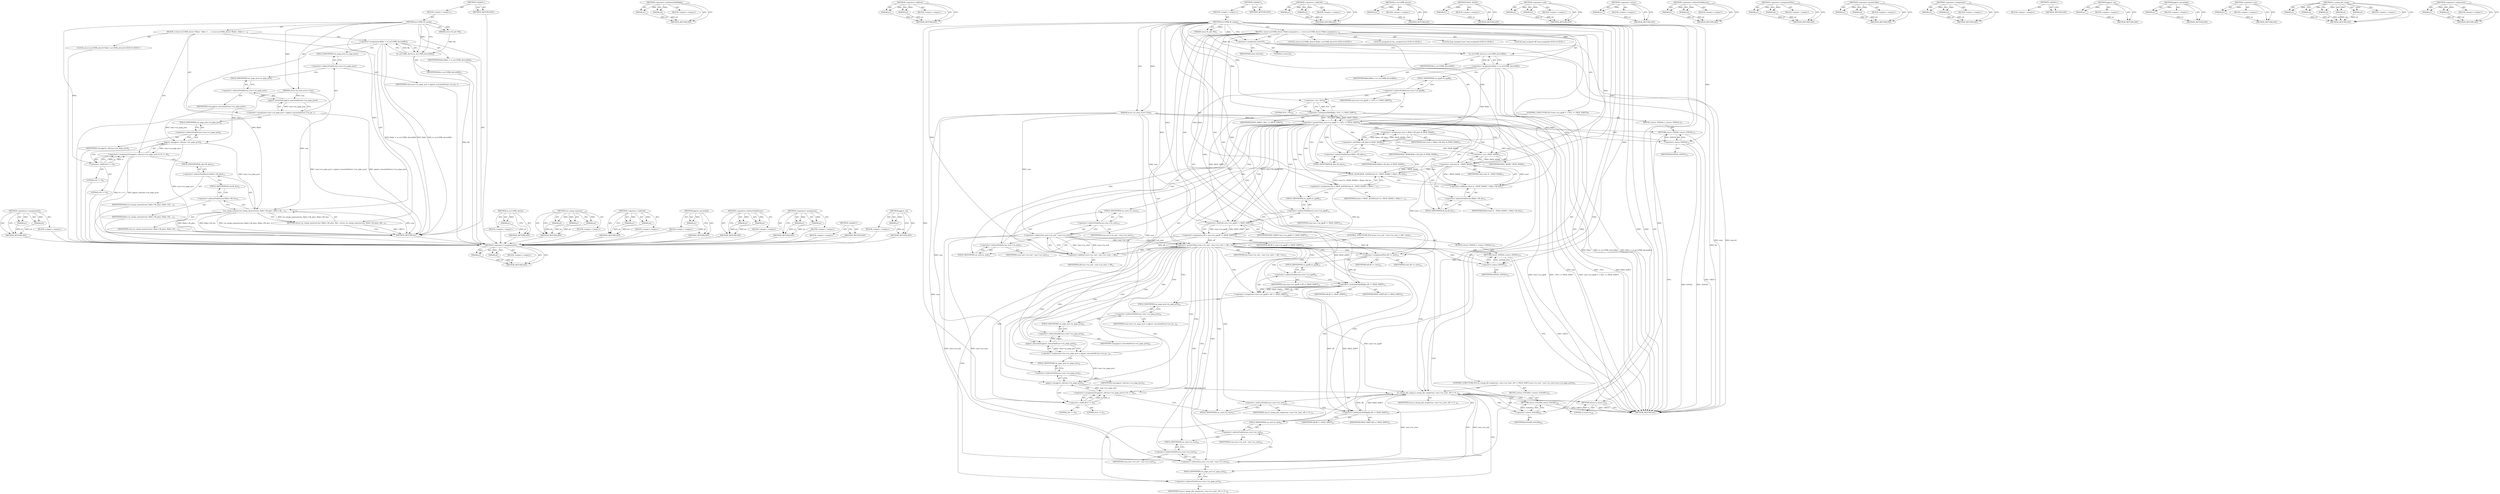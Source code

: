 digraph "pgprot_val" {
vulnerable_222 [label=<(METHOD,&lt;operators&gt;.assignmentOr)>];
vulnerable_223 [label=<(PARAM,p1)>];
vulnerable_224 [label=<(PARAM,p2)>];
vulnerable_225 [label=<(BLOCK,&lt;empty&gt;,&lt;empty&gt;)>];
vulnerable_226 [label=<(METHOD_RETURN,ANY)>];
vulnerable_176 [label=<(METHOD,&lt;operator&gt;.arithmeticShiftRight)>];
vulnerable_177 [label=<(PARAM,p1)>];
vulnerable_178 [label=<(PARAM,p2)>];
vulnerable_179 [label=<(BLOCK,&lt;empty&gt;,&lt;empty&gt;)>];
vulnerable_180 [label=<(METHOD_RETURN,ANY)>];
vulnerable_198 [label=<(METHOD,&lt;operator&gt;.addition)>];
vulnerable_199 [label=<(PARAM,p1)>];
vulnerable_200 [label=<(PARAM,p2)>];
vulnerable_201 [label=<(BLOCK,&lt;empty&gt;,&lt;empty&gt;)>];
vulnerable_202 [label=<(METHOD_RETURN,ANY)>];
vulnerable_6 [label=<(METHOD,&lt;global&gt;)<SUB>1</SUB>>];
vulnerable_7 [label=<(BLOCK,&lt;empty&gt;,&lt;empty&gt;)<SUB>1</SUB>>];
vulnerable_8 [label=<(METHOD,au1100fb_fb_mmap)<SUB>1</SUB>>];
vulnerable_9 [label=<(PARAM,struct fb_info *fbi)<SUB>1</SUB>>];
vulnerable_10 [label=<(PARAM,struct vm_area_struct *vma)<SUB>1</SUB>>];
vulnerable_11 [label=<(BLOCK,{
 	struct au1100fb_device *fbdev;
	unsigned in...,{
 	struct au1100fb_device *fbdev;
	unsigned in...)<SUB>2</SUB>>];
vulnerable_12 [label="<(LOCAL,struct au1100fb_device* fbdev: au1100fb_device*)<SUB>3</SUB>>"];
vulnerable_13 [label="<(LOCAL,unsigned int len: unsigned int)<SUB>4</SUB>>"];
vulnerable_14 [label="<(LOCAL,long unsigned start: long unsigned)<SUB>5</SUB>>"];
vulnerable_15 [label="<(LOCAL,long unsigned off: long unsigned)<SUB>5</SUB>>"];
vulnerable_16 [label=<(&lt;operator&gt;.assignment,start=0)<SUB>5</SUB>>];
vulnerable_17 [label=<(IDENTIFIER,start,start=0)<SUB>5</SUB>>];
vulnerable_18 [label=<(LITERAL,0,start=0)<SUB>5</SUB>>];
vulnerable_19 [label=<(&lt;operator&gt;.assignment,fbdev = to_au1100fb_device(fbi))<SUB>7</SUB>>];
vulnerable_20 [label=<(IDENTIFIER,fbdev,fbdev = to_au1100fb_device(fbi))<SUB>7</SUB>>];
vulnerable_21 [label=<(to_au1100fb_device,to_au1100fb_device(fbi))<SUB>7</SUB>>];
vulnerable_22 [label=<(IDENTIFIER,fbi,to_au1100fb_device(fbi))<SUB>7</SUB>>];
vulnerable_23 [label=<(CONTROL_STRUCTURE,IF,if (vma-&gt;vm_pgoff &gt; (~0UL &gt;&gt; PAGE_SHIFT)))<SUB>9</SUB>>];
vulnerable_24 [label=<(&lt;operator&gt;.greaterThan,vma-&gt;vm_pgoff &gt; (~0UL &gt;&gt; PAGE_SHIFT))<SUB>9</SUB>>];
vulnerable_25 [label=<(&lt;operator&gt;.indirectFieldAccess,vma-&gt;vm_pgoff)<SUB>9</SUB>>];
vulnerable_26 [label=<(IDENTIFIER,vma,vma-&gt;vm_pgoff &gt; (~0UL &gt;&gt; PAGE_SHIFT))<SUB>9</SUB>>];
vulnerable_27 [label=<(FIELD_IDENTIFIER,vm_pgoff,vm_pgoff)<SUB>9</SUB>>];
vulnerable_28 [label=<(&lt;operator&gt;.arithmeticShiftRight,~0UL &gt;&gt; PAGE_SHIFT)<SUB>9</SUB>>];
vulnerable_29 [label=<(&lt;operator&gt;.not,~0UL)<SUB>9</SUB>>];
vulnerable_30 [label=<(LITERAL,0UL,~0UL)<SUB>9</SUB>>];
vulnerable_31 [label=<(IDENTIFIER,PAGE_SHIFT,~0UL &gt;&gt; PAGE_SHIFT)<SUB>9</SUB>>];
vulnerable_32 [label=<(BLOCK,{
		return -EINVAL;
	},{
		return -EINVAL;
	})<SUB>9</SUB>>];
vulnerable_33 [label=<(RETURN,return -EINVAL;,return -EINVAL;)<SUB>10</SUB>>];
vulnerable_34 [label=<(&lt;operator&gt;.minus,-EINVAL)<SUB>10</SUB>>];
vulnerable_35 [label=<(IDENTIFIER,EINVAL,-EINVAL)<SUB>10</SUB>>];
vulnerable_36 [label=<(&lt;operator&gt;.assignment,start = fbdev-&gt;fb_phys &amp; PAGE_MASK)<SUB>12</SUB>>];
vulnerable_37 [label=<(IDENTIFIER,start,start = fbdev-&gt;fb_phys &amp; PAGE_MASK)<SUB>12</SUB>>];
vulnerable_38 [label=<(&lt;operator&gt;.and,fbdev-&gt;fb_phys &amp; PAGE_MASK)<SUB>12</SUB>>];
vulnerable_39 [label=<(&lt;operator&gt;.indirectFieldAccess,fbdev-&gt;fb_phys)<SUB>12</SUB>>];
vulnerable_40 [label=<(IDENTIFIER,fbdev,fbdev-&gt;fb_phys &amp; PAGE_MASK)<SUB>12</SUB>>];
vulnerable_41 [label=<(FIELD_IDENTIFIER,fb_phys,fb_phys)<SUB>12</SUB>>];
vulnerable_42 [label=<(IDENTIFIER,PAGE_MASK,fbdev-&gt;fb_phys &amp; PAGE_MASK)<SUB>12</SUB>>];
vulnerable_43 [label=<(&lt;operator&gt;.assignment,len = PAGE_ALIGN((start &amp; ~PAGE_MASK) + fbdev-&gt;...)<SUB>13</SUB>>];
vulnerable_44 [label=<(IDENTIFIER,len,len = PAGE_ALIGN((start &amp; ~PAGE_MASK) + fbdev-&gt;...)<SUB>13</SUB>>];
vulnerable_45 [label=<(PAGE_ALIGN,PAGE_ALIGN((start &amp; ~PAGE_MASK) + fbdev-&gt;fb_len))<SUB>13</SUB>>];
vulnerable_46 [label=<(&lt;operator&gt;.addition,(start &amp; ~PAGE_MASK) + fbdev-&gt;fb_len)<SUB>13</SUB>>];
vulnerable_47 [label=<(&lt;operator&gt;.and,start &amp; ~PAGE_MASK)<SUB>13</SUB>>];
vulnerable_48 [label=<(IDENTIFIER,start,start &amp; ~PAGE_MASK)<SUB>13</SUB>>];
vulnerable_49 [label=<(&lt;operator&gt;.not,~PAGE_MASK)<SUB>13</SUB>>];
vulnerable_50 [label=<(IDENTIFIER,PAGE_MASK,~PAGE_MASK)<SUB>13</SUB>>];
vulnerable_51 [label=<(&lt;operator&gt;.indirectFieldAccess,fbdev-&gt;fb_len)<SUB>13</SUB>>];
vulnerable_52 [label=<(IDENTIFIER,fbdev,(start &amp; ~PAGE_MASK) + fbdev-&gt;fb_len)<SUB>13</SUB>>];
vulnerable_53 [label=<(FIELD_IDENTIFIER,fb_len,fb_len)<SUB>13</SUB>>];
vulnerable_54 [label=<(&lt;operator&gt;.assignment,off = vma-&gt;vm_pgoff &lt;&lt; PAGE_SHIFT)<SUB>14</SUB>>];
vulnerable_55 [label=<(IDENTIFIER,off,off = vma-&gt;vm_pgoff &lt;&lt; PAGE_SHIFT)<SUB>14</SUB>>];
vulnerable_56 [label=<(&lt;operator&gt;.shiftLeft,vma-&gt;vm_pgoff &lt;&lt; PAGE_SHIFT)<SUB>14</SUB>>];
vulnerable_57 [label=<(&lt;operator&gt;.indirectFieldAccess,vma-&gt;vm_pgoff)<SUB>14</SUB>>];
vulnerable_58 [label=<(IDENTIFIER,vma,vma-&gt;vm_pgoff &lt;&lt; PAGE_SHIFT)<SUB>14</SUB>>];
vulnerable_59 [label=<(FIELD_IDENTIFIER,vm_pgoff,vm_pgoff)<SUB>14</SUB>>];
vulnerable_60 [label=<(IDENTIFIER,PAGE_SHIFT,vma-&gt;vm_pgoff &lt;&lt; PAGE_SHIFT)<SUB>14</SUB>>];
vulnerable_61 [label=<(CONTROL_STRUCTURE,IF,if ((vma-&gt;vm_end - vma-&gt;vm_start + off) &gt; len))<SUB>15</SUB>>];
vulnerable_62 [label=<(&lt;operator&gt;.greaterThan,(vma-&gt;vm_end - vma-&gt;vm_start + off) &gt; len)<SUB>15</SUB>>];
vulnerable_63 [label=<(&lt;operator&gt;.addition,vma-&gt;vm_end - vma-&gt;vm_start + off)<SUB>15</SUB>>];
vulnerable_64 [label=<(&lt;operator&gt;.subtraction,vma-&gt;vm_end - vma-&gt;vm_start)<SUB>15</SUB>>];
vulnerable_65 [label=<(&lt;operator&gt;.indirectFieldAccess,vma-&gt;vm_end)<SUB>15</SUB>>];
vulnerable_66 [label=<(IDENTIFIER,vma,vma-&gt;vm_end - vma-&gt;vm_start)<SUB>15</SUB>>];
vulnerable_67 [label=<(FIELD_IDENTIFIER,vm_end,vm_end)<SUB>15</SUB>>];
vulnerable_68 [label=<(&lt;operator&gt;.indirectFieldAccess,vma-&gt;vm_start)<SUB>15</SUB>>];
vulnerable_69 [label=<(IDENTIFIER,vma,vma-&gt;vm_end - vma-&gt;vm_start)<SUB>15</SUB>>];
vulnerable_70 [label=<(FIELD_IDENTIFIER,vm_start,vm_start)<SUB>15</SUB>>];
vulnerable_71 [label=<(IDENTIFIER,off,vma-&gt;vm_end - vma-&gt;vm_start + off)<SUB>15</SUB>>];
vulnerable_72 [label=<(IDENTIFIER,len,(vma-&gt;vm_end - vma-&gt;vm_start + off) &gt; len)<SUB>15</SUB>>];
vulnerable_73 [label=<(BLOCK,{
		return -EINVAL;
	},{
		return -EINVAL;
	})<SUB>15</SUB>>];
vulnerable_74 [label=<(RETURN,return -EINVAL;,return -EINVAL;)<SUB>16</SUB>>];
vulnerable_75 [label=<(&lt;operator&gt;.minus,-EINVAL)<SUB>16</SUB>>];
vulnerable_76 [label=<(IDENTIFIER,EINVAL,-EINVAL)<SUB>16</SUB>>];
vulnerable_77 [label=<(&lt;operator&gt;.assignmentPlus,off += start)<SUB>18</SUB>>];
vulnerable_78 [label=<(IDENTIFIER,off,off += start)<SUB>18</SUB>>];
vulnerable_79 [label=<(IDENTIFIER,start,off += start)<SUB>18</SUB>>];
vulnerable_80 [label=<(&lt;operator&gt;.assignment,vma-&gt;vm_pgoff = off &gt;&gt; PAGE_SHIFT)<SUB>19</SUB>>];
vulnerable_81 [label=<(&lt;operator&gt;.indirectFieldAccess,vma-&gt;vm_pgoff)<SUB>19</SUB>>];
vulnerable_82 [label=<(IDENTIFIER,vma,vma-&gt;vm_pgoff = off &gt;&gt; PAGE_SHIFT)<SUB>19</SUB>>];
vulnerable_83 [label=<(FIELD_IDENTIFIER,vm_pgoff,vm_pgoff)<SUB>19</SUB>>];
vulnerable_84 [label=<(&lt;operator&gt;.arithmeticShiftRight,off &gt;&gt; PAGE_SHIFT)<SUB>19</SUB>>];
vulnerable_85 [label=<(IDENTIFIER,off,off &gt;&gt; PAGE_SHIFT)<SUB>19</SUB>>];
vulnerable_86 [label=<(IDENTIFIER,PAGE_SHIFT,off &gt;&gt; PAGE_SHIFT)<SUB>19</SUB>>];
vulnerable_87 [label=<(&lt;operator&gt;.assignment,vma-&gt;vm_page_prot = pgprot_noncached(vma-&gt;vm_pa...)<SUB>20</SUB>>];
vulnerable_88 [label=<(&lt;operator&gt;.indirectFieldAccess,vma-&gt;vm_page_prot)<SUB>20</SUB>>];
vulnerable_89 [label=<(IDENTIFIER,vma,vma-&gt;vm_page_prot = pgprot_noncached(vma-&gt;vm_pa...)<SUB>20</SUB>>];
vulnerable_90 [label=<(FIELD_IDENTIFIER,vm_page_prot,vm_page_prot)<SUB>20</SUB>>];
vulnerable_91 [label=<(pgprot_noncached,pgprot_noncached(vma-&gt;vm_page_prot))<SUB>20</SUB>>];
vulnerable_92 [label=<(&lt;operator&gt;.indirectFieldAccess,vma-&gt;vm_page_prot)<SUB>20</SUB>>];
vulnerable_93 [label=<(IDENTIFIER,vma,pgprot_noncached(vma-&gt;vm_page_prot))<SUB>20</SUB>>];
vulnerable_94 [label=<(FIELD_IDENTIFIER,vm_page_prot,vm_page_prot)<SUB>20</SUB>>];
vulnerable_95 [label=<(&lt;operators&gt;.assignmentOr,pgprot_val(vma-&gt;vm_page_prot) |= (6 &lt;&lt; 9))<SUB>21</SUB>>];
vulnerable_96 [label=<(pgprot_val,pgprot_val(vma-&gt;vm_page_prot))<SUB>21</SUB>>];
vulnerable_97 [label=<(&lt;operator&gt;.indirectFieldAccess,vma-&gt;vm_page_prot)<SUB>21</SUB>>];
vulnerable_98 [label=<(IDENTIFIER,vma,pgprot_val(vma-&gt;vm_page_prot))<SUB>21</SUB>>];
vulnerable_99 [label=<(FIELD_IDENTIFIER,vm_page_prot,vm_page_prot)<SUB>21</SUB>>];
vulnerable_100 [label=<(&lt;operator&gt;.shiftLeft,6 &lt;&lt; 9)<SUB>21</SUB>>];
vulnerable_101 [label=<(LITERAL,6,6 &lt;&lt; 9)<SUB>21</SUB>>];
vulnerable_102 [label=<(LITERAL,9,6 &lt;&lt; 9)<SUB>21</SUB>>];
vulnerable_103 [label=<(CONTROL_STRUCTURE,IF,if (io_remap_pfn_range(vma, vma-&gt;vm_start, off &gt;&gt; PAGE_SHIFT,
				vma-&gt;vm_end - vma-&gt;vm_start,
				vma-&gt;vm_page_prot)))<SUB>23</SUB>>];
vulnerable_104 [label=<(io_remap_pfn_range,io_remap_pfn_range(vma, vma-&gt;vm_start, off &gt;&gt; P...)<SUB>23</SUB>>];
vulnerable_105 [label=<(IDENTIFIER,vma,io_remap_pfn_range(vma, vma-&gt;vm_start, off &gt;&gt; P...)<SUB>23</SUB>>];
vulnerable_106 [label=<(&lt;operator&gt;.indirectFieldAccess,vma-&gt;vm_start)<SUB>23</SUB>>];
vulnerable_107 [label=<(IDENTIFIER,vma,io_remap_pfn_range(vma, vma-&gt;vm_start, off &gt;&gt; P...)<SUB>23</SUB>>];
vulnerable_108 [label=<(FIELD_IDENTIFIER,vm_start,vm_start)<SUB>23</SUB>>];
vulnerable_109 [label=<(&lt;operator&gt;.arithmeticShiftRight,off &gt;&gt; PAGE_SHIFT)<SUB>23</SUB>>];
vulnerable_110 [label=<(IDENTIFIER,off,off &gt;&gt; PAGE_SHIFT)<SUB>23</SUB>>];
vulnerable_111 [label=<(IDENTIFIER,PAGE_SHIFT,off &gt;&gt; PAGE_SHIFT)<SUB>23</SUB>>];
vulnerable_112 [label=<(&lt;operator&gt;.subtraction,vma-&gt;vm_end - vma-&gt;vm_start)<SUB>24</SUB>>];
vulnerable_113 [label=<(&lt;operator&gt;.indirectFieldAccess,vma-&gt;vm_end)<SUB>24</SUB>>];
vulnerable_114 [label=<(IDENTIFIER,vma,vma-&gt;vm_end - vma-&gt;vm_start)<SUB>24</SUB>>];
vulnerable_115 [label=<(FIELD_IDENTIFIER,vm_end,vm_end)<SUB>24</SUB>>];
vulnerable_116 [label=<(&lt;operator&gt;.indirectFieldAccess,vma-&gt;vm_start)<SUB>24</SUB>>];
vulnerable_117 [label=<(IDENTIFIER,vma,vma-&gt;vm_end - vma-&gt;vm_start)<SUB>24</SUB>>];
vulnerable_118 [label=<(FIELD_IDENTIFIER,vm_start,vm_start)<SUB>24</SUB>>];
vulnerable_119 [label=<(&lt;operator&gt;.indirectFieldAccess,vma-&gt;vm_page_prot)<SUB>25</SUB>>];
vulnerable_120 [label=<(IDENTIFIER,vma,io_remap_pfn_range(vma, vma-&gt;vm_start, off &gt;&gt; P...)<SUB>25</SUB>>];
vulnerable_121 [label=<(FIELD_IDENTIFIER,vm_page_prot,vm_page_prot)<SUB>25</SUB>>];
vulnerable_122 [label=<(BLOCK,{
		return -EAGAIN;
	},{
		return -EAGAIN;
	})<SUB>25</SUB>>];
vulnerable_123 [label=<(RETURN,return -EAGAIN;,return -EAGAIN;)<SUB>26</SUB>>];
vulnerable_124 [label=<(&lt;operator&gt;.minus,-EAGAIN)<SUB>26</SUB>>];
vulnerable_125 [label=<(IDENTIFIER,EAGAIN,-EAGAIN)<SUB>26</SUB>>];
vulnerable_126 [label=<(RETURN,return 0;,return 0;)<SUB>28</SUB>>];
vulnerable_127 [label=<(LITERAL,0,return 0;)<SUB>28</SUB>>];
vulnerable_128 [label=<(METHOD_RETURN,int)<SUB>1</SUB>>];
vulnerable_130 [label=<(METHOD_RETURN,ANY)<SUB>1</SUB>>];
vulnerable_203 [label=<(METHOD,&lt;operator&gt;.shiftLeft)>];
vulnerable_204 [label=<(PARAM,p1)>];
vulnerable_205 [label=<(PARAM,p2)>];
vulnerable_206 [label=<(BLOCK,&lt;empty&gt;,&lt;empty&gt;)>];
vulnerable_207 [label=<(METHOD_RETURN,ANY)>];
vulnerable_162 [label=<(METHOD,to_au1100fb_device)>];
vulnerable_163 [label=<(PARAM,p1)>];
vulnerable_164 [label=<(BLOCK,&lt;empty&gt;,&lt;empty&gt;)>];
vulnerable_165 [label=<(METHOD_RETURN,ANY)>];
vulnerable_194 [label=<(METHOD,PAGE_ALIGN)>];
vulnerable_195 [label=<(PARAM,p1)>];
vulnerable_196 [label=<(BLOCK,&lt;empty&gt;,&lt;empty&gt;)>];
vulnerable_197 [label=<(METHOD_RETURN,ANY)>];
vulnerable_189 [label=<(METHOD,&lt;operator&gt;.and)>];
vulnerable_190 [label=<(PARAM,p1)>];
vulnerable_191 [label=<(PARAM,p2)>];
vulnerable_192 [label=<(BLOCK,&lt;empty&gt;,&lt;empty&gt;)>];
vulnerable_193 [label=<(METHOD_RETURN,ANY)>];
vulnerable_185 [label=<(METHOD,&lt;operator&gt;.minus)>];
vulnerable_186 [label=<(PARAM,p1)>];
vulnerable_187 [label=<(BLOCK,&lt;empty&gt;,&lt;empty&gt;)>];
vulnerable_188 [label=<(METHOD_RETURN,ANY)>];
vulnerable_171 [label=<(METHOD,&lt;operator&gt;.indirectFieldAccess)>];
vulnerable_172 [label=<(PARAM,p1)>];
vulnerable_173 [label=<(PARAM,p2)>];
vulnerable_174 [label=<(BLOCK,&lt;empty&gt;,&lt;empty&gt;)>];
vulnerable_175 [label=<(METHOD_RETURN,ANY)>];
vulnerable_213 [label=<(METHOD,&lt;operator&gt;.assignmentPlus)>];
vulnerable_214 [label=<(PARAM,p1)>];
vulnerable_215 [label=<(PARAM,p2)>];
vulnerable_216 [label=<(BLOCK,&lt;empty&gt;,&lt;empty&gt;)>];
vulnerable_217 [label=<(METHOD_RETURN,ANY)>];
vulnerable_166 [label=<(METHOD,&lt;operator&gt;.greaterThan)>];
vulnerable_167 [label=<(PARAM,p1)>];
vulnerable_168 [label=<(PARAM,p2)>];
vulnerable_169 [label=<(BLOCK,&lt;empty&gt;,&lt;empty&gt;)>];
vulnerable_170 [label=<(METHOD_RETURN,ANY)>];
vulnerable_157 [label=<(METHOD,&lt;operator&gt;.assignment)>];
vulnerable_158 [label=<(PARAM,p1)>];
vulnerable_159 [label=<(PARAM,p2)>];
vulnerable_160 [label=<(BLOCK,&lt;empty&gt;,&lt;empty&gt;)>];
vulnerable_161 [label=<(METHOD_RETURN,ANY)>];
vulnerable_151 [label=<(METHOD,&lt;global&gt;)<SUB>1</SUB>>];
vulnerable_152 [label=<(BLOCK,&lt;empty&gt;,&lt;empty&gt;)>];
vulnerable_153 [label=<(METHOD_RETURN,ANY)>];
vulnerable_227 [label=<(METHOD,pgprot_val)>];
vulnerable_228 [label=<(PARAM,p1)>];
vulnerable_229 [label=<(BLOCK,&lt;empty&gt;,&lt;empty&gt;)>];
vulnerable_230 [label=<(METHOD_RETURN,ANY)>];
vulnerable_218 [label=<(METHOD,pgprot_noncached)>];
vulnerable_219 [label=<(PARAM,p1)>];
vulnerable_220 [label=<(BLOCK,&lt;empty&gt;,&lt;empty&gt;)>];
vulnerable_221 [label=<(METHOD_RETURN,ANY)>];
vulnerable_181 [label=<(METHOD,&lt;operator&gt;.not)>];
vulnerable_182 [label=<(PARAM,p1)>];
vulnerable_183 [label=<(BLOCK,&lt;empty&gt;,&lt;empty&gt;)>];
vulnerable_184 [label=<(METHOD_RETURN,ANY)>];
vulnerable_231 [label=<(METHOD,io_remap_pfn_range)>];
vulnerable_232 [label=<(PARAM,p1)>];
vulnerable_233 [label=<(PARAM,p2)>];
vulnerable_234 [label=<(PARAM,p3)>];
vulnerable_235 [label=<(PARAM,p4)>];
vulnerable_236 [label=<(PARAM,p5)>];
vulnerable_237 [label=<(BLOCK,&lt;empty&gt;,&lt;empty&gt;)>];
vulnerable_238 [label=<(METHOD_RETURN,ANY)>];
vulnerable_208 [label=<(METHOD,&lt;operator&gt;.subtraction)>];
vulnerable_209 [label=<(PARAM,p1)>];
vulnerable_210 [label=<(PARAM,p2)>];
vulnerable_211 [label=<(BLOCK,&lt;empty&gt;,&lt;empty&gt;)>];
vulnerable_212 [label=<(METHOD_RETURN,ANY)>];
fixed_83 [label=<(METHOD,&lt;operators&gt;.assignmentOr)>];
fixed_84 [label=<(PARAM,p1)>];
fixed_85 [label=<(PARAM,p2)>];
fixed_86 [label=<(BLOCK,&lt;empty&gt;,&lt;empty&gt;)>];
fixed_87 [label=<(METHOD_RETURN,ANY)>];
fixed_6 [label=<(METHOD,&lt;global&gt;)<SUB>1</SUB>>];
fixed_7 [label=<(BLOCK,&lt;empty&gt;,&lt;empty&gt;)<SUB>1</SUB>>];
fixed_8 [label=<(METHOD,au1100fb_fb_mmap)<SUB>1</SUB>>];
fixed_9 [label=<(PARAM,struct fb_info *fbi)<SUB>1</SUB>>];
fixed_10 [label=<(PARAM,struct vm_area_struct *vma)<SUB>1</SUB>>];
fixed_11 [label=<(BLOCK,{
 	struct au1100fb_device *fbdev;
 
 	fbdev = ...,{
 	struct au1100fb_device *fbdev;
 
 	fbdev = ...)<SUB>2</SUB>>];
fixed_12 [label="<(LOCAL,struct au1100fb_device* fbdev: au1100fb_device*)<SUB>3</SUB>>"];
fixed_13 [label=<(&lt;operator&gt;.assignment,fbdev = to_au1100fb_device(fbi))<SUB>5</SUB>>];
fixed_14 [label=<(IDENTIFIER,fbdev,fbdev = to_au1100fb_device(fbi))<SUB>5</SUB>>];
fixed_15 [label=<(to_au1100fb_device,to_au1100fb_device(fbi))<SUB>5</SUB>>];
fixed_16 [label=<(IDENTIFIER,fbi,to_au1100fb_device(fbi))<SUB>5</SUB>>];
fixed_17 [label=<(&lt;operator&gt;.assignment,vma-&gt;vm_page_prot = pgprot_noncached(vma-&gt;vm_pa...)<SUB>7</SUB>>];
fixed_18 [label=<(&lt;operator&gt;.indirectFieldAccess,vma-&gt;vm_page_prot)<SUB>7</SUB>>];
fixed_19 [label=<(IDENTIFIER,vma,vma-&gt;vm_page_prot = pgprot_noncached(vma-&gt;vm_pa...)<SUB>7</SUB>>];
fixed_20 [label=<(FIELD_IDENTIFIER,vm_page_prot,vm_page_prot)<SUB>7</SUB>>];
fixed_21 [label=<(pgprot_noncached,pgprot_noncached(vma-&gt;vm_page_prot))<SUB>7</SUB>>];
fixed_22 [label=<(&lt;operator&gt;.indirectFieldAccess,vma-&gt;vm_page_prot)<SUB>7</SUB>>];
fixed_23 [label=<(IDENTIFIER,vma,pgprot_noncached(vma-&gt;vm_page_prot))<SUB>7</SUB>>];
fixed_24 [label=<(FIELD_IDENTIFIER,vm_page_prot,vm_page_prot)<SUB>7</SUB>>];
fixed_25 [label=<(&lt;operators&gt;.assignmentOr,pgprot_val(vma-&gt;vm_page_prot) |= (6 &lt;&lt; 9))<SUB>8</SUB>>];
fixed_26 [label=<(pgprot_val,pgprot_val(vma-&gt;vm_page_prot))<SUB>8</SUB>>];
fixed_27 [label=<(&lt;operator&gt;.indirectFieldAccess,vma-&gt;vm_page_prot)<SUB>8</SUB>>];
fixed_28 [label=<(IDENTIFIER,vma,pgprot_val(vma-&gt;vm_page_prot))<SUB>8</SUB>>];
fixed_29 [label=<(FIELD_IDENTIFIER,vm_page_prot,vm_page_prot)<SUB>8</SUB>>];
fixed_30 [label=<(&lt;operator&gt;.shiftLeft,6 &lt;&lt; 9)<SUB>8</SUB>>];
fixed_31 [label=<(LITERAL,6,6 &lt;&lt; 9)<SUB>8</SUB>>];
fixed_32 [label=<(LITERAL,9,6 &lt;&lt; 9)<SUB>8</SUB>>];
fixed_33 [label=<(RETURN,return vm_iomap_memory(vma, fbdev-&gt;fb_phys, fbd...,return vm_iomap_memory(vma, fbdev-&gt;fb_phys, fbd...)<SUB>10</SUB>>];
fixed_34 [label=<(vm_iomap_memory,vm_iomap_memory(vma, fbdev-&gt;fb_phys, fbdev-&gt;fb_...)<SUB>10</SUB>>];
fixed_35 [label=<(IDENTIFIER,vma,vm_iomap_memory(vma, fbdev-&gt;fb_phys, fbdev-&gt;fb_...)<SUB>10</SUB>>];
fixed_36 [label=<(&lt;operator&gt;.indirectFieldAccess,fbdev-&gt;fb_phys)<SUB>10</SUB>>];
fixed_37 [label=<(IDENTIFIER,fbdev,vm_iomap_memory(vma, fbdev-&gt;fb_phys, fbdev-&gt;fb_...)<SUB>10</SUB>>];
fixed_38 [label=<(FIELD_IDENTIFIER,fb_phys,fb_phys)<SUB>10</SUB>>];
fixed_39 [label=<(&lt;operator&gt;.indirectFieldAccess,fbdev-&gt;fb_len)<SUB>10</SUB>>];
fixed_40 [label=<(IDENTIFIER,fbdev,vm_iomap_memory(vma, fbdev-&gt;fb_phys, fbdev-&gt;fb_...)<SUB>10</SUB>>];
fixed_41 [label=<(FIELD_IDENTIFIER,fb_len,fb_len)<SUB>10</SUB>>];
fixed_42 [label=<(METHOD_RETURN,int)<SUB>1</SUB>>];
fixed_44 [label=<(METHOD_RETURN,ANY)<SUB>1</SUB>>];
fixed_70 [label=<(METHOD,to_au1100fb_device)>];
fixed_71 [label=<(PARAM,p1)>];
fixed_72 [label=<(BLOCK,&lt;empty&gt;,&lt;empty&gt;)>];
fixed_73 [label=<(METHOD_RETURN,ANY)>];
fixed_97 [label=<(METHOD,vm_iomap_memory)>];
fixed_98 [label=<(PARAM,p1)>];
fixed_99 [label=<(PARAM,p2)>];
fixed_100 [label=<(PARAM,p3)>];
fixed_101 [label=<(BLOCK,&lt;empty&gt;,&lt;empty&gt;)>];
fixed_102 [label=<(METHOD_RETURN,ANY)>];
fixed_92 [label=<(METHOD,&lt;operator&gt;.shiftLeft)>];
fixed_93 [label=<(PARAM,p1)>];
fixed_94 [label=<(PARAM,p2)>];
fixed_95 [label=<(BLOCK,&lt;empty&gt;,&lt;empty&gt;)>];
fixed_96 [label=<(METHOD_RETURN,ANY)>];
fixed_79 [label=<(METHOD,pgprot_noncached)>];
fixed_80 [label=<(PARAM,p1)>];
fixed_81 [label=<(BLOCK,&lt;empty&gt;,&lt;empty&gt;)>];
fixed_82 [label=<(METHOD_RETURN,ANY)>];
fixed_74 [label=<(METHOD,&lt;operator&gt;.indirectFieldAccess)>];
fixed_75 [label=<(PARAM,p1)>];
fixed_76 [label=<(PARAM,p2)>];
fixed_77 [label=<(BLOCK,&lt;empty&gt;,&lt;empty&gt;)>];
fixed_78 [label=<(METHOD_RETURN,ANY)>];
fixed_65 [label=<(METHOD,&lt;operator&gt;.assignment)>];
fixed_66 [label=<(PARAM,p1)>];
fixed_67 [label=<(PARAM,p2)>];
fixed_68 [label=<(BLOCK,&lt;empty&gt;,&lt;empty&gt;)>];
fixed_69 [label=<(METHOD_RETURN,ANY)>];
fixed_59 [label=<(METHOD,&lt;global&gt;)<SUB>1</SUB>>];
fixed_60 [label=<(BLOCK,&lt;empty&gt;,&lt;empty&gt;)>];
fixed_61 [label=<(METHOD_RETURN,ANY)>];
fixed_88 [label=<(METHOD,pgprot_val)>];
fixed_89 [label=<(PARAM,p1)>];
fixed_90 [label=<(BLOCK,&lt;empty&gt;,&lt;empty&gt;)>];
fixed_91 [label=<(METHOD_RETURN,ANY)>];
vulnerable_222 -> vulnerable_223  [key=0, label="AST: "];
vulnerable_222 -> vulnerable_223  [key=1, label="DDG: "];
vulnerable_222 -> vulnerable_225  [key=0, label="AST: "];
vulnerable_222 -> vulnerable_224  [key=0, label="AST: "];
vulnerable_222 -> vulnerable_224  [key=1, label="DDG: "];
vulnerable_222 -> vulnerable_226  [key=0, label="AST: "];
vulnerable_222 -> vulnerable_226  [key=1, label="CFG: "];
vulnerable_223 -> vulnerable_226  [key=0, label="DDG: p1"];
vulnerable_224 -> vulnerable_226  [key=0, label="DDG: p2"];
vulnerable_176 -> vulnerable_177  [key=0, label="AST: "];
vulnerable_176 -> vulnerable_177  [key=1, label="DDG: "];
vulnerable_176 -> vulnerable_179  [key=0, label="AST: "];
vulnerable_176 -> vulnerable_178  [key=0, label="AST: "];
vulnerable_176 -> vulnerable_178  [key=1, label="DDG: "];
vulnerable_176 -> vulnerable_180  [key=0, label="AST: "];
vulnerable_176 -> vulnerable_180  [key=1, label="CFG: "];
vulnerable_177 -> vulnerable_180  [key=0, label="DDG: p1"];
vulnerable_178 -> vulnerable_180  [key=0, label="DDG: p2"];
vulnerable_198 -> vulnerable_199  [key=0, label="AST: "];
vulnerable_198 -> vulnerable_199  [key=1, label="DDG: "];
vulnerable_198 -> vulnerable_201  [key=0, label="AST: "];
vulnerable_198 -> vulnerable_200  [key=0, label="AST: "];
vulnerable_198 -> vulnerable_200  [key=1, label="DDG: "];
vulnerable_198 -> vulnerable_202  [key=0, label="AST: "];
vulnerable_198 -> vulnerable_202  [key=1, label="CFG: "];
vulnerable_199 -> vulnerable_202  [key=0, label="DDG: p1"];
vulnerable_200 -> vulnerable_202  [key=0, label="DDG: p2"];
vulnerable_6 -> vulnerable_7  [key=0, label="AST: "];
vulnerable_6 -> vulnerable_130  [key=0, label="AST: "];
vulnerable_6 -> vulnerable_130  [key=1, label="CFG: "];
vulnerable_7 -> vulnerable_8  [key=0, label="AST: "];
vulnerable_8 -> vulnerable_9  [key=0, label="AST: "];
vulnerable_8 -> vulnerable_9  [key=1, label="DDG: "];
vulnerable_8 -> vulnerable_10  [key=0, label="AST: "];
vulnerable_8 -> vulnerable_10  [key=1, label="DDG: "];
vulnerable_8 -> vulnerable_11  [key=0, label="AST: "];
vulnerable_8 -> vulnerable_128  [key=0, label="AST: "];
vulnerable_8 -> vulnerable_16  [key=0, label="CFG: "];
vulnerable_8 -> vulnerable_16  [key=1, label="DDG: "];
vulnerable_8 -> vulnerable_77  [key=0, label="DDG: "];
vulnerable_8 -> vulnerable_126  [key=0, label="DDG: "];
vulnerable_8 -> vulnerable_127  [key=0, label="DDG: "];
vulnerable_8 -> vulnerable_21  [key=0, label="DDG: "];
vulnerable_8 -> vulnerable_38  [key=0, label="DDG: "];
vulnerable_8 -> vulnerable_56  [key=0, label="DDG: "];
vulnerable_8 -> vulnerable_62  [key=0, label="DDG: "];
vulnerable_8 -> vulnerable_84  [key=0, label="DDG: "];
vulnerable_8 -> vulnerable_100  [key=0, label="DDG: "];
vulnerable_8 -> vulnerable_104  [key=0, label="DDG: "];
vulnerable_8 -> vulnerable_28  [key=0, label="DDG: "];
vulnerable_8 -> vulnerable_63  [key=0, label="DDG: "];
vulnerable_8 -> vulnerable_109  [key=0, label="DDG: "];
vulnerable_8 -> vulnerable_29  [key=0, label="DDG: "];
vulnerable_8 -> vulnerable_34  [key=0, label="DDG: "];
vulnerable_8 -> vulnerable_47  [key=0, label="DDG: "];
vulnerable_8 -> vulnerable_75  [key=0, label="DDG: "];
vulnerable_8 -> vulnerable_124  [key=0, label="DDG: "];
vulnerable_8 -> vulnerable_49  [key=0, label="DDG: "];
vulnerable_9 -> vulnerable_21  [key=0, label="DDG: fbi"];
vulnerable_10 -> vulnerable_128  [key=0, label="DDG: vma"];
vulnerable_10 -> vulnerable_24  [key=0, label="DDG: vma"];
vulnerable_10 -> vulnerable_56  [key=0, label="DDG: vma"];
vulnerable_10 -> vulnerable_91  [key=0, label="DDG: vma"];
vulnerable_10 -> vulnerable_96  [key=0, label="DDG: vma"];
vulnerable_10 -> vulnerable_104  [key=0, label="DDG: vma"];
vulnerable_10 -> vulnerable_112  [key=0, label="DDG: vma"];
vulnerable_10 -> vulnerable_64  [key=0, label="DDG: vma"];
vulnerable_11 -> vulnerable_12  [key=0, label="AST: "];
vulnerable_11 -> vulnerable_13  [key=0, label="AST: "];
vulnerable_11 -> vulnerable_14  [key=0, label="AST: "];
vulnerable_11 -> vulnerable_15  [key=0, label="AST: "];
vulnerable_11 -> vulnerable_16  [key=0, label="AST: "];
vulnerable_11 -> vulnerable_19  [key=0, label="AST: "];
vulnerable_11 -> vulnerable_23  [key=0, label="AST: "];
vulnerable_11 -> vulnerable_36  [key=0, label="AST: "];
vulnerable_11 -> vulnerable_43  [key=0, label="AST: "];
vulnerable_11 -> vulnerable_54  [key=0, label="AST: "];
vulnerable_11 -> vulnerable_61  [key=0, label="AST: "];
vulnerable_11 -> vulnerable_77  [key=0, label="AST: "];
vulnerable_11 -> vulnerable_80  [key=0, label="AST: "];
vulnerable_11 -> vulnerable_87  [key=0, label="AST: "];
vulnerable_11 -> vulnerable_95  [key=0, label="AST: "];
vulnerable_11 -> vulnerable_103  [key=0, label="AST: "];
vulnerable_11 -> vulnerable_126  [key=0, label="AST: "];
vulnerable_16 -> vulnerable_17  [key=0, label="AST: "];
vulnerable_16 -> vulnerable_18  [key=0, label="AST: "];
vulnerable_16 -> vulnerable_21  [key=0, label="CFG: "];
vulnerable_16 -> vulnerable_128  [key=0, label="DDG: start"];
vulnerable_16 -> vulnerable_128  [key=1, label="DDG: start=0"];
vulnerable_19 -> vulnerable_20  [key=0, label="AST: "];
vulnerable_19 -> vulnerable_21  [key=0, label="AST: "];
vulnerable_19 -> vulnerable_27  [key=0, label="CFG: "];
vulnerable_19 -> vulnerable_128  [key=0, label="DDG: fbdev"];
vulnerable_19 -> vulnerable_128  [key=1, label="DDG: to_au1100fb_device(fbi)"];
vulnerable_19 -> vulnerable_128  [key=2, label="DDG: fbdev = to_au1100fb_device(fbi)"];
vulnerable_19 -> vulnerable_38  [key=0, label="DDG: fbdev"];
vulnerable_19 -> vulnerable_45  [key=0, label="DDG: fbdev"];
vulnerable_19 -> vulnerable_46  [key=0, label="DDG: fbdev"];
vulnerable_21 -> vulnerable_22  [key=0, label="AST: "];
vulnerable_21 -> vulnerable_19  [key=0, label="CFG: "];
vulnerable_21 -> vulnerable_19  [key=1, label="DDG: fbi"];
vulnerable_21 -> vulnerable_128  [key=0, label="DDG: fbi"];
vulnerable_23 -> vulnerable_24  [key=0, label="AST: "];
vulnerable_23 -> vulnerable_32  [key=0, label="AST: "];
vulnerable_24 -> vulnerable_25  [key=0, label="AST: "];
vulnerable_24 -> vulnerable_28  [key=0, label="AST: "];
vulnerable_24 -> vulnerable_34  [key=0, label="CFG: "];
vulnerable_24 -> vulnerable_34  [key=1, label="CDG: "];
vulnerable_24 -> vulnerable_41  [key=0, label="CFG: "];
vulnerable_24 -> vulnerable_41  [key=1, label="CDG: "];
vulnerable_24 -> vulnerable_128  [key=0, label="DDG: vma-&gt;vm_pgoff"];
vulnerable_24 -> vulnerable_128  [key=1, label="DDG: ~0UL &gt;&gt; PAGE_SHIFT"];
vulnerable_24 -> vulnerable_128  [key=2, label="DDG: vma-&gt;vm_pgoff &gt; (~0UL &gt;&gt; PAGE_SHIFT)"];
vulnerable_24 -> vulnerable_56  [key=0, label="DDG: vma-&gt;vm_pgoff"];
vulnerable_24 -> vulnerable_56  [key=1, label="CDG: "];
vulnerable_24 -> vulnerable_47  [key=0, label="CDG: "];
vulnerable_24 -> vulnerable_68  [key=0, label="CDG: "];
vulnerable_24 -> vulnerable_49  [key=0, label="CDG: "];
vulnerable_24 -> vulnerable_64  [key=0, label="CDG: "];
vulnerable_24 -> vulnerable_51  [key=0, label="CDG: "];
vulnerable_24 -> vulnerable_57  [key=0, label="CDG: "];
vulnerable_24 -> vulnerable_46  [key=0, label="CDG: "];
vulnerable_24 -> vulnerable_38  [key=0, label="CDG: "];
vulnerable_24 -> vulnerable_67  [key=0, label="CDG: "];
vulnerable_24 -> vulnerable_45  [key=0, label="CDG: "];
vulnerable_24 -> vulnerable_65  [key=0, label="CDG: "];
vulnerable_24 -> vulnerable_59  [key=0, label="CDG: "];
vulnerable_24 -> vulnerable_54  [key=0, label="CDG: "];
vulnerable_24 -> vulnerable_43  [key=0, label="CDG: "];
vulnerable_24 -> vulnerable_33  [key=0, label="CDG: "];
vulnerable_24 -> vulnerable_36  [key=0, label="CDG: "];
vulnerable_24 -> vulnerable_53  [key=0, label="CDG: "];
vulnerable_24 -> vulnerable_70  [key=0, label="CDG: "];
vulnerable_24 -> vulnerable_63  [key=0, label="CDG: "];
vulnerable_24 -> vulnerable_62  [key=0, label="CDG: "];
vulnerable_24 -> vulnerable_39  [key=0, label="CDG: "];
vulnerable_25 -> vulnerable_26  [key=0, label="AST: "];
vulnerable_25 -> vulnerable_27  [key=0, label="AST: "];
vulnerable_25 -> vulnerable_29  [key=0, label="CFG: "];
vulnerable_27 -> vulnerable_25  [key=0, label="CFG: "];
vulnerable_28 -> vulnerable_29  [key=0, label="AST: "];
vulnerable_28 -> vulnerable_31  [key=0, label="AST: "];
vulnerable_28 -> vulnerable_24  [key=0, label="CFG: "];
vulnerable_28 -> vulnerable_24  [key=1, label="DDG: ~0UL"];
vulnerable_28 -> vulnerable_24  [key=2, label="DDG: PAGE_SHIFT"];
vulnerable_28 -> vulnerable_128  [key=0, label="DDG: ~0UL"];
vulnerable_28 -> vulnerable_128  [key=1, label="DDG: PAGE_SHIFT"];
vulnerable_28 -> vulnerable_56  [key=0, label="DDG: PAGE_SHIFT"];
vulnerable_29 -> vulnerable_30  [key=0, label="AST: "];
vulnerable_29 -> vulnerable_28  [key=0, label="CFG: "];
vulnerable_29 -> vulnerable_28  [key=1, label="DDG: 0UL"];
vulnerable_32 -> vulnerable_33  [key=0, label="AST: "];
vulnerable_33 -> vulnerable_34  [key=0, label="AST: "];
vulnerable_33 -> vulnerable_128  [key=0, label="CFG: "];
vulnerable_33 -> vulnerable_128  [key=1, label="DDG: &lt;RET&gt;"];
vulnerable_34 -> vulnerable_35  [key=0, label="AST: "];
vulnerable_34 -> vulnerable_33  [key=0, label="CFG: "];
vulnerable_34 -> vulnerable_33  [key=1, label="DDG: -EINVAL"];
vulnerable_34 -> vulnerable_128  [key=0, label="DDG: EINVAL"];
vulnerable_34 -> vulnerable_128  [key=1, label="DDG: -EINVAL"];
vulnerable_36 -> vulnerable_37  [key=0, label="AST: "];
vulnerable_36 -> vulnerable_38  [key=0, label="AST: "];
vulnerable_36 -> vulnerable_49  [key=0, label="CFG: "];
vulnerable_36 -> vulnerable_47  [key=0, label="DDG: start"];
vulnerable_38 -> vulnerable_39  [key=0, label="AST: "];
vulnerable_38 -> vulnerable_42  [key=0, label="AST: "];
vulnerable_38 -> vulnerable_36  [key=0, label="CFG: "];
vulnerable_38 -> vulnerable_36  [key=1, label="DDG: fbdev-&gt;fb_phys"];
vulnerable_38 -> vulnerable_36  [key=2, label="DDG: PAGE_MASK"];
vulnerable_38 -> vulnerable_49  [key=0, label="DDG: PAGE_MASK"];
vulnerable_39 -> vulnerable_40  [key=0, label="AST: "];
vulnerable_39 -> vulnerable_41  [key=0, label="AST: "];
vulnerable_39 -> vulnerable_38  [key=0, label="CFG: "];
vulnerable_41 -> vulnerable_39  [key=0, label="CFG: "];
vulnerable_43 -> vulnerable_44  [key=0, label="AST: "];
vulnerable_43 -> vulnerable_45  [key=0, label="AST: "];
vulnerable_43 -> vulnerable_59  [key=0, label="CFG: "];
vulnerable_43 -> vulnerable_62  [key=0, label="DDG: len"];
vulnerable_45 -> vulnerable_46  [key=0, label="AST: "];
vulnerable_45 -> vulnerable_43  [key=0, label="CFG: "];
vulnerable_45 -> vulnerable_43  [key=1, label="DDG: (start &amp; ~PAGE_MASK) + fbdev-&gt;fb_len"];
vulnerable_46 -> vulnerable_47  [key=0, label="AST: "];
vulnerable_46 -> vulnerable_51  [key=0, label="AST: "];
vulnerable_46 -> vulnerable_45  [key=0, label="CFG: "];
vulnerable_47 -> vulnerable_48  [key=0, label="AST: "];
vulnerable_47 -> vulnerable_49  [key=0, label="AST: "];
vulnerable_47 -> vulnerable_53  [key=0, label="CFG: "];
vulnerable_47 -> vulnerable_77  [key=0, label="DDG: start"];
vulnerable_47 -> vulnerable_45  [key=0, label="DDG: start"];
vulnerable_47 -> vulnerable_45  [key=1, label="DDG: ~PAGE_MASK"];
vulnerable_47 -> vulnerable_46  [key=0, label="DDG: start"];
vulnerable_47 -> vulnerable_46  [key=1, label="DDG: ~PAGE_MASK"];
vulnerable_49 -> vulnerable_50  [key=0, label="AST: "];
vulnerable_49 -> vulnerable_47  [key=0, label="CFG: "];
vulnerable_49 -> vulnerable_47  [key=1, label="DDG: PAGE_MASK"];
vulnerable_51 -> vulnerable_52  [key=0, label="AST: "];
vulnerable_51 -> vulnerable_53  [key=0, label="AST: "];
vulnerable_51 -> vulnerable_46  [key=0, label="CFG: "];
vulnerable_53 -> vulnerable_51  [key=0, label="CFG: "];
vulnerable_54 -> vulnerable_55  [key=0, label="AST: "];
vulnerable_54 -> vulnerable_56  [key=0, label="AST: "];
vulnerable_54 -> vulnerable_67  [key=0, label="CFG: "];
vulnerable_54 -> vulnerable_77  [key=0, label="DDG: off"];
vulnerable_54 -> vulnerable_62  [key=0, label="DDG: off"];
vulnerable_54 -> vulnerable_63  [key=0, label="DDG: off"];
vulnerable_56 -> vulnerable_57  [key=0, label="AST: "];
vulnerable_56 -> vulnerable_60  [key=0, label="AST: "];
vulnerable_56 -> vulnerable_54  [key=0, label="CFG: "];
vulnerable_56 -> vulnerable_54  [key=1, label="DDG: vma-&gt;vm_pgoff"];
vulnerable_56 -> vulnerable_54  [key=2, label="DDG: PAGE_SHIFT"];
vulnerable_56 -> vulnerable_84  [key=0, label="DDG: PAGE_SHIFT"];
vulnerable_57 -> vulnerable_58  [key=0, label="AST: "];
vulnerable_57 -> vulnerable_59  [key=0, label="AST: "];
vulnerable_57 -> vulnerable_56  [key=0, label="CFG: "];
vulnerable_59 -> vulnerable_57  [key=0, label="CFG: "];
vulnerable_61 -> vulnerable_62  [key=0, label="AST: "];
vulnerable_61 -> vulnerable_73  [key=0, label="AST: "];
vulnerable_62 -> vulnerable_63  [key=0, label="AST: "];
vulnerable_62 -> vulnerable_72  [key=0, label="AST: "];
vulnerable_62 -> vulnerable_75  [key=0, label="CFG: "];
vulnerable_62 -> vulnerable_75  [key=1, label="CDG: "];
vulnerable_62 -> vulnerable_77  [key=0, label="CFG: "];
vulnerable_62 -> vulnerable_77  [key=1, label="CDG: "];
vulnerable_62 -> vulnerable_94  [key=0, label="CDG: "];
vulnerable_62 -> vulnerable_115  [key=0, label="CDG: "];
vulnerable_62 -> vulnerable_96  [key=0, label="CDG: "];
vulnerable_62 -> vulnerable_113  [key=0, label="CDG: "];
vulnerable_62 -> vulnerable_116  [key=0, label="CDG: "];
vulnerable_62 -> vulnerable_99  [key=0, label="CDG: "];
vulnerable_62 -> vulnerable_81  [key=0, label="CDG: "];
vulnerable_62 -> vulnerable_84  [key=0, label="CDG: "];
vulnerable_62 -> vulnerable_104  [key=0, label="CDG: "];
vulnerable_62 -> vulnerable_74  [key=0, label="CDG: "];
vulnerable_62 -> vulnerable_119  [key=0, label="CDG: "];
vulnerable_62 -> vulnerable_121  [key=0, label="CDG: "];
vulnerable_62 -> vulnerable_95  [key=0, label="CDG: "];
vulnerable_62 -> vulnerable_92  [key=0, label="CDG: "];
vulnerable_62 -> vulnerable_106  [key=0, label="CDG: "];
vulnerable_62 -> vulnerable_87  [key=0, label="CDG: "];
vulnerable_62 -> vulnerable_97  [key=0, label="CDG: "];
vulnerable_62 -> vulnerable_91  [key=0, label="CDG: "];
vulnerable_62 -> vulnerable_112  [key=0, label="CDG: "];
vulnerable_62 -> vulnerable_90  [key=0, label="CDG: "];
vulnerable_62 -> vulnerable_80  [key=0, label="CDG: "];
vulnerable_62 -> vulnerable_83  [key=0, label="CDG: "];
vulnerable_62 -> vulnerable_118  [key=0, label="CDG: "];
vulnerable_62 -> vulnerable_100  [key=0, label="CDG: "];
vulnerable_62 -> vulnerable_88  [key=0, label="CDG: "];
vulnerable_62 -> vulnerable_108  [key=0, label="CDG: "];
vulnerable_62 -> vulnerable_109  [key=0, label="CDG: "];
vulnerable_63 -> vulnerable_64  [key=0, label="AST: "];
vulnerable_63 -> vulnerable_71  [key=0, label="AST: "];
vulnerable_63 -> vulnerable_62  [key=0, label="CFG: "];
vulnerable_64 -> vulnerable_65  [key=0, label="AST: "];
vulnerable_64 -> vulnerable_68  [key=0, label="AST: "];
vulnerable_64 -> vulnerable_63  [key=0, label="CFG: "];
vulnerable_64 -> vulnerable_63  [key=1, label="DDG: vma-&gt;vm_end"];
vulnerable_64 -> vulnerable_63  [key=2, label="DDG: vma-&gt;vm_start"];
vulnerable_64 -> vulnerable_62  [key=0, label="DDG: vma-&gt;vm_end"];
vulnerable_64 -> vulnerable_62  [key=1, label="DDG: vma-&gt;vm_start"];
vulnerable_64 -> vulnerable_112  [key=0, label="DDG: vma-&gt;vm_end"];
vulnerable_64 -> vulnerable_112  [key=1, label="DDG: vma-&gt;vm_start"];
vulnerable_65 -> vulnerable_66  [key=0, label="AST: "];
vulnerable_65 -> vulnerable_67  [key=0, label="AST: "];
vulnerable_65 -> vulnerable_70  [key=0, label="CFG: "];
vulnerable_67 -> vulnerable_65  [key=0, label="CFG: "];
vulnerable_68 -> vulnerable_69  [key=0, label="AST: "];
vulnerable_68 -> vulnerable_70  [key=0, label="AST: "];
vulnerable_68 -> vulnerable_64  [key=0, label="CFG: "];
vulnerable_70 -> vulnerable_68  [key=0, label="CFG: "];
vulnerable_73 -> vulnerable_74  [key=0, label="AST: "];
vulnerable_74 -> vulnerable_75  [key=0, label="AST: "];
vulnerable_74 -> vulnerable_128  [key=0, label="CFG: "];
vulnerable_74 -> vulnerable_128  [key=1, label="DDG: &lt;RET&gt;"];
vulnerable_75 -> vulnerable_76  [key=0, label="AST: "];
vulnerable_75 -> vulnerable_74  [key=0, label="CFG: "];
vulnerable_75 -> vulnerable_74  [key=1, label="DDG: -EINVAL"];
vulnerable_77 -> vulnerable_78  [key=0, label="AST: "];
vulnerable_77 -> vulnerable_79  [key=0, label="AST: "];
vulnerable_77 -> vulnerable_83  [key=0, label="CFG: "];
vulnerable_77 -> vulnerable_84  [key=0, label="DDG: off"];
vulnerable_80 -> vulnerable_81  [key=0, label="AST: "];
vulnerable_80 -> vulnerable_84  [key=0, label="AST: "];
vulnerable_80 -> vulnerable_90  [key=0, label="CFG: "];
vulnerable_80 -> vulnerable_104  [key=0, label="DDG: vma-&gt;vm_pgoff"];
vulnerable_81 -> vulnerable_82  [key=0, label="AST: "];
vulnerable_81 -> vulnerable_83  [key=0, label="AST: "];
vulnerable_81 -> vulnerable_84  [key=0, label="CFG: "];
vulnerable_83 -> vulnerable_81  [key=0, label="CFG: "];
vulnerable_84 -> vulnerable_85  [key=0, label="AST: "];
vulnerable_84 -> vulnerable_86  [key=0, label="AST: "];
vulnerable_84 -> vulnerable_80  [key=0, label="CFG: "];
vulnerable_84 -> vulnerable_80  [key=1, label="DDG: off"];
vulnerable_84 -> vulnerable_80  [key=2, label="DDG: PAGE_SHIFT"];
vulnerable_84 -> vulnerable_109  [key=0, label="DDG: off"];
vulnerable_84 -> vulnerable_109  [key=1, label="DDG: PAGE_SHIFT"];
vulnerable_87 -> vulnerable_88  [key=0, label="AST: "];
vulnerable_87 -> vulnerable_91  [key=0, label="AST: "];
vulnerable_87 -> vulnerable_99  [key=0, label="CFG: "];
vulnerable_87 -> vulnerable_96  [key=0, label="DDG: vma-&gt;vm_page_prot"];
vulnerable_88 -> vulnerable_89  [key=0, label="AST: "];
vulnerable_88 -> vulnerable_90  [key=0, label="AST: "];
vulnerable_88 -> vulnerable_94  [key=0, label="CFG: "];
vulnerable_90 -> vulnerable_88  [key=0, label="CFG: "];
vulnerable_91 -> vulnerable_92  [key=0, label="AST: "];
vulnerable_91 -> vulnerable_87  [key=0, label="CFG: "];
vulnerable_91 -> vulnerable_87  [key=1, label="DDG: vma-&gt;vm_page_prot"];
vulnerable_92 -> vulnerable_93  [key=0, label="AST: "];
vulnerable_92 -> vulnerable_94  [key=0, label="AST: "];
vulnerable_92 -> vulnerable_91  [key=0, label="CFG: "];
vulnerable_94 -> vulnerable_92  [key=0, label="CFG: "];
vulnerable_95 -> vulnerable_96  [key=0, label="AST: "];
vulnerable_95 -> vulnerable_100  [key=0, label="AST: "];
vulnerable_95 -> vulnerable_108  [key=0, label="CFG: "];
vulnerable_96 -> vulnerable_97  [key=0, label="AST: "];
vulnerable_96 -> vulnerable_100  [key=0, label="CFG: "];
vulnerable_96 -> vulnerable_95  [key=0, label="DDG: vma-&gt;vm_page_prot"];
vulnerable_96 -> vulnerable_104  [key=0, label="DDG: vma-&gt;vm_page_prot"];
vulnerable_97 -> vulnerable_98  [key=0, label="AST: "];
vulnerable_97 -> vulnerable_99  [key=0, label="AST: "];
vulnerable_97 -> vulnerable_96  [key=0, label="CFG: "];
vulnerable_99 -> vulnerable_97  [key=0, label="CFG: "];
vulnerable_100 -> vulnerable_101  [key=0, label="AST: "];
vulnerable_100 -> vulnerable_102  [key=0, label="AST: "];
vulnerable_100 -> vulnerable_95  [key=0, label="CFG: "];
vulnerable_100 -> vulnerable_95  [key=1, label="DDG: 6"];
vulnerable_100 -> vulnerable_95  [key=2, label="DDG: 9"];
vulnerable_103 -> vulnerable_104  [key=0, label="AST: "];
vulnerable_103 -> vulnerable_122  [key=0, label="AST: "];
vulnerable_104 -> vulnerable_105  [key=0, label="AST: "];
vulnerable_104 -> vulnerable_106  [key=0, label="AST: "];
vulnerable_104 -> vulnerable_109  [key=0, label="AST: "];
vulnerable_104 -> vulnerable_112  [key=0, label="AST: "];
vulnerable_104 -> vulnerable_119  [key=0, label="AST: "];
vulnerable_104 -> vulnerable_124  [key=0, label="CFG: "];
vulnerable_104 -> vulnerable_124  [key=1, label="CDG: "];
vulnerable_104 -> vulnerable_126  [key=0, label="CFG: "];
vulnerable_104 -> vulnerable_126  [key=1, label="CDG: "];
vulnerable_104 -> vulnerable_123  [key=0, label="CDG: "];
vulnerable_106 -> vulnerable_107  [key=0, label="AST: "];
vulnerable_106 -> vulnerable_108  [key=0, label="AST: "];
vulnerable_106 -> vulnerable_109  [key=0, label="CFG: "];
vulnerable_108 -> vulnerable_106  [key=0, label="CFG: "];
vulnerable_109 -> vulnerable_110  [key=0, label="AST: "];
vulnerable_109 -> vulnerable_111  [key=0, label="AST: "];
vulnerable_109 -> vulnerable_115  [key=0, label="CFG: "];
vulnerable_109 -> vulnerable_104  [key=0, label="DDG: off"];
vulnerable_109 -> vulnerable_104  [key=1, label="DDG: PAGE_SHIFT"];
vulnerable_112 -> vulnerable_113  [key=0, label="AST: "];
vulnerable_112 -> vulnerable_116  [key=0, label="AST: "];
vulnerable_112 -> vulnerable_121  [key=0, label="CFG: "];
vulnerable_112 -> vulnerable_104  [key=0, label="DDG: vma-&gt;vm_end"];
vulnerable_112 -> vulnerable_104  [key=1, label="DDG: vma-&gt;vm_start"];
vulnerable_113 -> vulnerable_114  [key=0, label="AST: "];
vulnerable_113 -> vulnerable_115  [key=0, label="AST: "];
vulnerable_113 -> vulnerable_118  [key=0, label="CFG: "];
vulnerable_115 -> vulnerable_113  [key=0, label="CFG: "];
vulnerable_116 -> vulnerable_117  [key=0, label="AST: "];
vulnerable_116 -> vulnerable_118  [key=0, label="AST: "];
vulnerable_116 -> vulnerable_112  [key=0, label="CFG: "];
vulnerable_118 -> vulnerable_116  [key=0, label="CFG: "];
vulnerable_119 -> vulnerable_120  [key=0, label="AST: "];
vulnerable_119 -> vulnerable_121  [key=0, label="AST: "];
vulnerable_119 -> vulnerable_104  [key=0, label="CFG: "];
vulnerable_121 -> vulnerable_119  [key=0, label="CFG: "];
vulnerable_122 -> vulnerable_123  [key=0, label="AST: "];
vulnerable_123 -> vulnerable_124  [key=0, label="AST: "];
vulnerable_123 -> vulnerable_128  [key=0, label="CFG: "];
vulnerable_123 -> vulnerable_128  [key=1, label="DDG: &lt;RET&gt;"];
vulnerable_124 -> vulnerable_125  [key=0, label="AST: "];
vulnerable_124 -> vulnerable_123  [key=0, label="CFG: "];
vulnerable_124 -> vulnerable_123  [key=1, label="DDG: -EAGAIN"];
vulnerable_126 -> vulnerable_127  [key=0, label="AST: "];
vulnerable_126 -> vulnerable_128  [key=0, label="CFG: "];
vulnerable_126 -> vulnerable_128  [key=1, label="DDG: &lt;RET&gt;"];
vulnerable_127 -> vulnerable_126  [key=0, label="DDG: 0"];
vulnerable_203 -> vulnerable_204  [key=0, label="AST: "];
vulnerable_203 -> vulnerable_204  [key=1, label="DDG: "];
vulnerable_203 -> vulnerable_206  [key=0, label="AST: "];
vulnerable_203 -> vulnerable_205  [key=0, label="AST: "];
vulnerable_203 -> vulnerable_205  [key=1, label="DDG: "];
vulnerable_203 -> vulnerable_207  [key=0, label="AST: "];
vulnerable_203 -> vulnerable_207  [key=1, label="CFG: "];
vulnerable_204 -> vulnerable_207  [key=0, label="DDG: p1"];
vulnerable_205 -> vulnerable_207  [key=0, label="DDG: p2"];
vulnerable_162 -> vulnerable_163  [key=0, label="AST: "];
vulnerable_162 -> vulnerable_163  [key=1, label="DDG: "];
vulnerable_162 -> vulnerable_164  [key=0, label="AST: "];
vulnerable_162 -> vulnerable_165  [key=0, label="AST: "];
vulnerable_162 -> vulnerable_165  [key=1, label="CFG: "];
vulnerable_163 -> vulnerable_165  [key=0, label="DDG: p1"];
vulnerable_194 -> vulnerable_195  [key=0, label="AST: "];
vulnerable_194 -> vulnerable_195  [key=1, label="DDG: "];
vulnerable_194 -> vulnerable_196  [key=0, label="AST: "];
vulnerable_194 -> vulnerable_197  [key=0, label="AST: "];
vulnerable_194 -> vulnerable_197  [key=1, label="CFG: "];
vulnerable_195 -> vulnerable_197  [key=0, label="DDG: p1"];
vulnerable_189 -> vulnerable_190  [key=0, label="AST: "];
vulnerable_189 -> vulnerable_190  [key=1, label="DDG: "];
vulnerable_189 -> vulnerable_192  [key=0, label="AST: "];
vulnerable_189 -> vulnerable_191  [key=0, label="AST: "];
vulnerable_189 -> vulnerable_191  [key=1, label="DDG: "];
vulnerable_189 -> vulnerable_193  [key=0, label="AST: "];
vulnerable_189 -> vulnerable_193  [key=1, label="CFG: "];
vulnerable_190 -> vulnerable_193  [key=0, label="DDG: p1"];
vulnerable_191 -> vulnerable_193  [key=0, label="DDG: p2"];
vulnerable_185 -> vulnerable_186  [key=0, label="AST: "];
vulnerable_185 -> vulnerable_186  [key=1, label="DDG: "];
vulnerable_185 -> vulnerable_187  [key=0, label="AST: "];
vulnerable_185 -> vulnerable_188  [key=0, label="AST: "];
vulnerable_185 -> vulnerable_188  [key=1, label="CFG: "];
vulnerable_186 -> vulnerable_188  [key=0, label="DDG: p1"];
vulnerable_171 -> vulnerable_172  [key=0, label="AST: "];
vulnerable_171 -> vulnerable_172  [key=1, label="DDG: "];
vulnerable_171 -> vulnerable_174  [key=0, label="AST: "];
vulnerable_171 -> vulnerable_173  [key=0, label="AST: "];
vulnerable_171 -> vulnerable_173  [key=1, label="DDG: "];
vulnerable_171 -> vulnerable_175  [key=0, label="AST: "];
vulnerable_171 -> vulnerable_175  [key=1, label="CFG: "];
vulnerable_172 -> vulnerable_175  [key=0, label="DDG: p1"];
vulnerable_173 -> vulnerable_175  [key=0, label="DDG: p2"];
vulnerable_213 -> vulnerable_214  [key=0, label="AST: "];
vulnerable_213 -> vulnerable_214  [key=1, label="DDG: "];
vulnerable_213 -> vulnerable_216  [key=0, label="AST: "];
vulnerable_213 -> vulnerable_215  [key=0, label="AST: "];
vulnerable_213 -> vulnerable_215  [key=1, label="DDG: "];
vulnerable_213 -> vulnerable_217  [key=0, label="AST: "];
vulnerable_213 -> vulnerable_217  [key=1, label="CFG: "];
vulnerable_214 -> vulnerable_217  [key=0, label="DDG: p1"];
vulnerable_215 -> vulnerable_217  [key=0, label="DDG: p2"];
vulnerable_166 -> vulnerable_167  [key=0, label="AST: "];
vulnerable_166 -> vulnerable_167  [key=1, label="DDG: "];
vulnerable_166 -> vulnerable_169  [key=0, label="AST: "];
vulnerable_166 -> vulnerable_168  [key=0, label="AST: "];
vulnerable_166 -> vulnerable_168  [key=1, label="DDG: "];
vulnerable_166 -> vulnerable_170  [key=0, label="AST: "];
vulnerable_166 -> vulnerable_170  [key=1, label="CFG: "];
vulnerable_167 -> vulnerable_170  [key=0, label="DDG: p1"];
vulnerable_168 -> vulnerable_170  [key=0, label="DDG: p2"];
vulnerable_157 -> vulnerable_158  [key=0, label="AST: "];
vulnerable_157 -> vulnerable_158  [key=1, label="DDG: "];
vulnerable_157 -> vulnerable_160  [key=0, label="AST: "];
vulnerable_157 -> vulnerable_159  [key=0, label="AST: "];
vulnerable_157 -> vulnerable_159  [key=1, label="DDG: "];
vulnerable_157 -> vulnerable_161  [key=0, label="AST: "];
vulnerable_157 -> vulnerable_161  [key=1, label="CFG: "];
vulnerable_158 -> vulnerable_161  [key=0, label="DDG: p1"];
vulnerable_159 -> vulnerable_161  [key=0, label="DDG: p2"];
vulnerable_151 -> vulnerable_152  [key=0, label="AST: "];
vulnerable_151 -> vulnerable_153  [key=0, label="AST: "];
vulnerable_151 -> vulnerable_153  [key=1, label="CFG: "];
vulnerable_227 -> vulnerable_228  [key=0, label="AST: "];
vulnerable_227 -> vulnerable_228  [key=1, label="DDG: "];
vulnerable_227 -> vulnerable_229  [key=0, label="AST: "];
vulnerable_227 -> vulnerable_230  [key=0, label="AST: "];
vulnerable_227 -> vulnerable_230  [key=1, label="CFG: "];
vulnerable_228 -> vulnerable_230  [key=0, label="DDG: p1"];
vulnerable_218 -> vulnerable_219  [key=0, label="AST: "];
vulnerable_218 -> vulnerable_219  [key=1, label="DDG: "];
vulnerable_218 -> vulnerable_220  [key=0, label="AST: "];
vulnerable_218 -> vulnerable_221  [key=0, label="AST: "];
vulnerable_218 -> vulnerable_221  [key=1, label="CFG: "];
vulnerable_219 -> vulnerable_221  [key=0, label="DDG: p1"];
vulnerable_181 -> vulnerable_182  [key=0, label="AST: "];
vulnerable_181 -> vulnerable_182  [key=1, label="DDG: "];
vulnerable_181 -> vulnerable_183  [key=0, label="AST: "];
vulnerable_181 -> vulnerable_184  [key=0, label="AST: "];
vulnerable_181 -> vulnerable_184  [key=1, label="CFG: "];
vulnerable_182 -> vulnerable_184  [key=0, label="DDG: p1"];
vulnerable_231 -> vulnerable_232  [key=0, label="AST: "];
vulnerable_231 -> vulnerable_232  [key=1, label="DDG: "];
vulnerable_231 -> vulnerable_237  [key=0, label="AST: "];
vulnerable_231 -> vulnerable_233  [key=0, label="AST: "];
vulnerable_231 -> vulnerable_233  [key=1, label="DDG: "];
vulnerable_231 -> vulnerable_238  [key=0, label="AST: "];
vulnerable_231 -> vulnerable_238  [key=1, label="CFG: "];
vulnerable_231 -> vulnerable_234  [key=0, label="AST: "];
vulnerable_231 -> vulnerable_234  [key=1, label="DDG: "];
vulnerable_231 -> vulnerable_235  [key=0, label="AST: "];
vulnerable_231 -> vulnerable_235  [key=1, label="DDG: "];
vulnerable_231 -> vulnerable_236  [key=0, label="AST: "];
vulnerable_231 -> vulnerable_236  [key=1, label="DDG: "];
vulnerable_232 -> vulnerable_238  [key=0, label="DDG: p1"];
vulnerable_233 -> vulnerable_238  [key=0, label="DDG: p2"];
vulnerable_234 -> vulnerable_238  [key=0, label="DDG: p3"];
vulnerable_235 -> vulnerable_238  [key=0, label="DDG: p4"];
vulnerable_236 -> vulnerable_238  [key=0, label="DDG: p5"];
vulnerable_208 -> vulnerable_209  [key=0, label="AST: "];
vulnerable_208 -> vulnerable_209  [key=1, label="DDG: "];
vulnerable_208 -> vulnerable_211  [key=0, label="AST: "];
vulnerable_208 -> vulnerable_210  [key=0, label="AST: "];
vulnerable_208 -> vulnerable_210  [key=1, label="DDG: "];
vulnerable_208 -> vulnerable_212  [key=0, label="AST: "];
vulnerable_208 -> vulnerable_212  [key=1, label="CFG: "];
vulnerable_209 -> vulnerable_212  [key=0, label="DDG: p1"];
vulnerable_210 -> vulnerable_212  [key=0, label="DDG: p2"];
fixed_83 -> fixed_84  [key=0, label="AST: "];
fixed_83 -> fixed_84  [key=1, label="DDG: "];
fixed_83 -> fixed_86  [key=0, label="AST: "];
fixed_83 -> fixed_85  [key=0, label="AST: "];
fixed_83 -> fixed_85  [key=1, label="DDG: "];
fixed_83 -> fixed_87  [key=0, label="AST: "];
fixed_83 -> fixed_87  [key=1, label="CFG: "];
fixed_84 -> fixed_87  [key=0, label="DDG: p1"];
fixed_85 -> fixed_87  [key=0, label="DDG: p2"];
fixed_86 -> vulnerable_222  [key=0];
fixed_87 -> vulnerable_222  [key=0];
fixed_6 -> fixed_7  [key=0, label="AST: "];
fixed_6 -> fixed_44  [key=0, label="AST: "];
fixed_6 -> fixed_44  [key=1, label="CFG: "];
fixed_7 -> fixed_8  [key=0, label="AST: "];
fixed_8 -> fixed_9  [key=0, label="AST: "];
fixed_8 -> fixed_9  [key=1, label="DDG: "];
fixed_8 -> fixed_10  [key=0, label="AST: "];
fixed_8 -> fixed_10  [key=1, label="DDG: "];
fixed_8 -> fixed_11  [key=0, label="AST: "];
fixed_8 -> fixed_42  [key=0, label="AST: "];
fixed_8 -> fixed_15  [key=0, label="CFG: "];
fixed_8 -> fixed_15  [key=1, label="DDG: "];
fixed_8 -> fixed_30  [key=0, label="DDG: "];
fixed_8 -> fixed_34  [key=0, label="DDG: "];
fixed_9 -> fixed_15  [key=0, label="DDG: fbi"];
fixed_10 -> fixed_21  [key=0, label="DDG: vma"];
fixed_10 -> fixed_26  [key=0, label="DDG: vma"];
fixed_10 -> fixed_34  [key=0, label="DDG: vma"];
fixed_11 -> fixed_12  [key=0, label="AST: "];
fixed_11 -> fixed_13  [key=0, label="AST: "];
fixed_11 -> fixed_17  [key=0, label="AST: "];
fixed_11 -> fixed_25  [key=0, label="AST: "];
fixed_11 -> fixed_33  [key=0, label="AST: "];
fixed_12 -> vulnerable_222  [key=0];
fixed_13 -> fixed_14  [key=0, label="AST: "];
fixed_13 -> fixed_15  [key=0, label="AST: "];
fixed_13 -> fixed_20  [key=0, label="CFG: "];
fixed_13 -> fixed_42  [key=0, label="DDG: fbdev"];
fixed_13 -> fixed_42  [key=1, label="DDG: to_au1100fb_device(fbi)"];
fixed_13 -> fixed_42  [key=2, label="DDG: fbdev = to_au1100fb_device(fbi)"];
fixed_13 -> fixed_34  [key=0, label="DDG: fbdev"];
fixed_14 -> vulnerable_222  [key=0];
fixed_15 -> fixed_16  [key=0, label="AST: "];
fixed_15 -> fixed_13  [key=0, label="CFG: "];
fixed_15 -> fixed_13  [key=1, label="DDG: fbi"];
fixed_15 -> fixed_42  [key=0, label="DDG: fbi"];
fixed_16 -> vulnerable_222  [key=0];
fixed_17 -> fixed_18  [key=0, label="AST: "];
fixed_17 -> fixed_21  [key=0, label="AST: "];
fixed_17 -> fixed_29  [key=0, label="CFG: "];
fixed_17 -> fixed_42  [key=0, label="DDG: pgprot_noncached(vma-&gt;vm_page_prot)"];
fixed_17 -> fixed_42  [key=1, label="DDG: vma-&gt;vm_page_prot = pgprot_noncached(vma-&gt;vm_page_prot)"];
fixed_17 -> fixed_26  [key=0, label="DDG: vma-&gt;vm_page_prot"];
fixed_18 -> fixed_19  [key=0, label="AST: "];
fixed_18 -> fixed_20  [key=0, label="AST: "];
fixed_18 -> fixed_24  [key=0, label="CFG: "];
fixed_19 -> vulnerable_222  [key=0];
fixed_20 -> fixed_18  [key=0, label="CFG: "];
fixed_21 -> fixed_22  [key=0, label="AST: "];
fixed_21 -> fixed_17  [key=0, label="CFG: "];
fixed_21 -> fixed_17  [key=1, label="DDG: vma-&gt;vm_page_prot"];
fixed_22 -> fixed_23  [key=0, label="AST: "];
fixed_22 -> fixed_24  [key=0, label="AST: "];
fixed_22 -> fixed_21  [key=0, label="CFG: "];
fixed_23 -> vulnerable_222  [key=0];
fixed_24 -> fixed_22  [key=0, label="CFG: "];
fixed_25 -> fixed_26  [key=0, label="AST: "];
fixed_25 -> fixed_30  [key=0, label="AST: "];
fixed_25 -> fixed_38  [key=0, label="CFG: "];
fixed_25 -> fixed_42  [key=0, label="DDG: pgprot_val(vma-&gt;vm_page_prot)"];
fixed_25 -> fixed_42  [key=1, label="DDG: 6 &lt;&lt; 9"];
fixed_26 -> fixed_27  [key=0, label="AST: "];
fixed_26 -> fixed_30  [key=0, label="CFG: "];
fixed_26 -> fixed_42  [key=0, label="DDG: vma-&gt;vm_page_prot"];
fixed_26 -> fixed_25  [key=0, label="DDG: vma-&gt;vm_page_prot"];
fixed_26 -> fixed_34  [key=0, label="DDG: vma-&gt;vm_page_prot"];
fixed_27 -> fixed_28  [key=0, label="AST: "];
fixed_27 -> fixed_29  [key=0, label="AST: "];
fixed_27 -> fixed_26  [key=0, label="CFG: "];
fixed_28 -> vulnerable_222  [key=0];
fixed_29 -> fixed_27  [key=0, label="CFG: "];
fixed_30 -> fixed_31  [key=0, label="AST: "];
fixed_30 -> fixed_32  [key=0, label="AST: "];
fixed_30 -> fixed_25  [key=0, label="CFG: "];
fixed_30 -> fixed_25  [key=1, label="DDG: 6"];
fixed_30 -> fixed_25  [key=2, label="DDG: 9"];
fixed_31 -> vulnerable_222  [key=0];
fixed_32 -> vulnerable_222  [key=0];
fixed_33 -> fixed_34  [key=0, label="AST: "];
fixed_33 -> fixed_42  [key=0, label="CFG: "];
fixed_33 -> fixed_42  [key=1, label="DDG: &lt;RET&gt;"];
fixed_34 -> fixed_35  [key=0, label="AST: "];
fixed_34 -> fixed_36  [key=0, label="AST: "];
fixed_34 -> fixed_39  [key=0, label="AST: "];
fixed_34 -> fixed_33  [key=0, label="CFG: "];
fixed_34 -> fixed_33  [key=1, label="DDG: vm_iomap_memory(vma, fbdev-&gt;fb_phys, fbdev-&gt;fb_len)"];
fixed_34 -> fixed_42  [key=0, label="DDG: vma"];
fixed_34 -> fixed_42  [key=1, label="DDG: fbdev-&gt;fb_phys"];
fixed_34 -> fixed_42  [key=2, label="DDG: fbdev-&gt;fb_len"];
fixed_34 -> fixed_42  [key=3, label="DDG: vm_iomap_memory(vma, fbdev-&gt;fb_phys, fbdev-&gt;fb_len)"];
fixed_35 -> vulnerable_222  [key=0];
fixed_36 -> fixed_37  [key=0, label="AST: "];
fixed_36 -> fixed_38  [key=0, label="AST: "];
fixed_36 -> fixed_41  [key=0, label="CFG: "];
fixed_37 -> vulnerable_222  [key=0];
fixed_38 -> fixed_36  [key=0, label="CFG: "];
fixed_39 -> fixed_40  [key=0, label="AST: "];
fixed_39 -> fixed_41  [key=0, label="AST: "];
fixed_39 -> fixed_34  [key=0, label="CFG: "];
fixed_40 -> vulnerable_222  [key=0];
fixed_41 -> fixed_39  [key=0, label="CFG: "];
fixed_42 -> vulnerable_222  [key=0];
fixed_44 -> vulnerable_222  [key=0];
fixed_70 -> fixed_71  [key=0, label="AST: "];
fixed_70 -> fixed_71  [key=1, label="DDG: "];
fixed_70 -> fixed_72  [key=0, label="AST: "];
fixed_70 -> fixed_73  [key=0, label="AST: "];
fixed_70 -> fixed_73  [key=1, label="CFG: "];
fixed_71 -> fixed_73  [key=0, label="DDG: p1"];
fixed_72 -> vulnerable_222  [key=0];
fixed_73 -> vulnerable_222  [key=0];
fixed_97 -> fixed_98  [key=0, label="AST: "];
fixed_97 -> fixed_98  [key=1, label="DDG: "];
fixed_97 -> fixed_101  [key=0, label="AST: "];
fixed_97 -> fixed_99  [key=0, label="AST: "];
fixed_97 -> fixed_99  [key=1, label="DDG: "];
fixed_97 -> fixed_102  [key=0, label="AST: "];
fixed_97 -> fixed_102  [key=1, label="CFG: "];
fixed_97 -> fixed_100  [key=0, label="AST: "];
fixed_97 -> fixed_100  [key=1, label="DDG: "];
fixed_98 -> fixed_102  [key=0, label="DDG: p1"];
fixed_99 -> fixed_102  [key=0, label="DDG: p2"];
fixed_100 -> fixed_102  [key=0, label="DDG: p3"];
fixed_101 -> vulnerable_222  [key=0];
fixed_102 -> vulnerable_222  [key=0];
fixed_92 -> fixed_93  [key=0, label="AST: "];
fixed_92 -> fixed_93  [key=1, label="DDG: "];
fixed_92 -> fixed_95  [key=0, label="AST: "];
fixed_92 -> fixed_94  [key=0, label="AST: "];
fixed_92 -> fixed_94  [key=1, label="DDG: "];
fixed_92 -> fixed_96  [key=0, label="AST: "];
fixed_92 -> fixed_96  [key=1, label="CFG: "];
fixed_93 -> fixed_96  [key=0, label="DDG: p1"];
fixed_94 -> fixed_96  [key=0, label="DDG: p2"];
fixed_95 -> vulnerable_222  [key=0];
fixed_96 -> vulnerable_222  [key=0];
fixed_79 -> fixed_80  [key=0, label="AST: "];
fixed_79 -> fixed_80  [key=1, label="DDG: "];
fixed_79 -> fixed_81  [key=0, label="AST: "];
fixed_79 -> fixed_82  [key=0, label="AST: "];
fixed_79 -> fixed_82  [key=1, label="CFG: "];
fixed_80 -> fixed_82  [key=0, label="DDG: p1"];
fixed_81 -> vulnerable_222  [key=0];
fixed_82 -> vulnerable_222  [key=0];
fixed_74 -> fixed_75  [key=0, label="AST: "];
fixed_74 -> fixed_75  [key=1, label="DDG: "];
fixed_74 -> fixed_77  [key=0, label="AST: "];
fixed_74 -> fixed_76  [key=0, label="AST: "];
fixed_74 -> fixed_76  [key=1, label="DDG: "];
fixed_74 -> fixed_78  [key=0, label="AST: "];
fixed_74 -> fixed_78  [key=1, label="CFG: "];
fixed_75 -> fixed_78  [key=0, label="DDG: p1"];
fixed_76 -> fixed_78  [key=0, label="DDG: p2"];
fixed_77 -> vulnerable_222  [key=0];
fixed_78 -> vulnerable_222  [key=0];
fixed_65 -> fixed_66  [key=0, label="AST: "];
fixed_65 -> fixed_66  [key=1, label="DDG: "];
fixed_65 -> fixed_68  [key=0, label="AST: "];
fixed_65 -> fixed_67  [key=0, label="AST: "];
fixed_65 -> fixed_67  [key=1, label="DDG: "];
fixed_65 -> fixed_69  [key=0, label="AST: "];
fixed_65 -> fixed_69  [key=1, label="CFG: "];
fixed_66 -> fixed_69  [key=0, label="DDG: p1"];
fixed_67 -> fixed_69  [key=0, label="DDG: p2"];
fixed_68 -> vulnerable_222  [key=0];
fixed_69 -> vulnerable_222  [key=0];
fixed_59 -> fixed_60  [key=0, label="AST: "];
fixed_59 -> fixed_61  [key=0, label="AST: "];
fixed_59 -> fixed_61  [key=1, label="CFG: "];
fixed_60 -> vulnerable_222  [key=0];
fixed_61 -> vulnerable_222  [key=0];
fixed_88 -> fixed_89  [key=0, label="AST: "];
fixed_88 -> fixed_89  [key=1, label="DDG: "];
fixed_88 -> fixed_90  [key=0, label="AST: "];
fixed_88 -> fixed_91  [key=0, label="AST: "];
fixed_88 -> fixed_91  [key=1, label="CFG: "];
fixed_89 -> fixed_91  [key=0, label="DDG: p1"];
fixed_90 -> vulnerable_222  [key=0];
fixed_91 -> vulnerable_222  [key=0];
}
